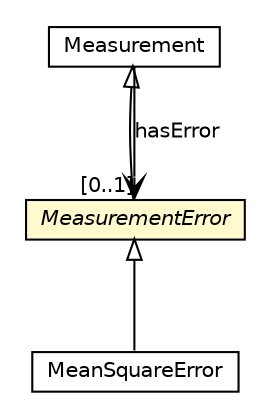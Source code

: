 #!/usr/local/bin/dot
#
# Class diagram 
# Generated by UMLGraph version R5_6-24-gf6e263 (http://www.umlgraph.org/)
#

digraph G {
	edge [fontname="Helvetica",fontsize=10,labelfontname="Helvetica",labelfontsize=10];
	node [fontname="Helvetica",fontsize=10,shape=plaintext];
	nodesep=0.25;
	ranksep=0.5;
	// org.universAAL.ontology.measurement.MeasurementError
	c5635722 [label=<<table title="org.universAAL.ontology.measurement.MeasurementError" border="0" cellborder="1" cellspacing="0" cellpadding="2" port="p" bgcolor="lemonChiffon" href="./MeasurementError.html">
		<tr><td><table border="0" cellspacing="0" cellpadding="1">
<tr><td align="center" balign="center"><font face="Helvetica-Oblique"> MeasurementError </font></td></tr>
		</table></td></tr>
		</table>>, URL="./MeasurementError.html", fontname="Helvetica", fontcolor="black", fontsize=10.0];
	// org.universAAL.ontology.measurement.Measurement
	c5635723 [label=<<table title="org.universAAL.ontology.measurement.Measurement" border="0" cellborder="1" cellspacing="0" cellpadding="2" port="p" href="./Measurement.html">
		<tr><td><table border="0" cellspacing="0" cellpadding="1">
<tr><td align="center" balign="center"> Measurement </td></tr>
		</table></td></tr>
		</table>>, URL="./Measurement.html", fontname="Helvetica", fontcolor="black", fontsize=10.0];
	// org.universAAL.ontology.measurement.MeanSquareError
	c5635725 [label=<<table title="org.universAAL.ontology.measurement.MeanSquareError" border="0" cellborder="1" cellspacing="0" cellpadding="2" port="p" href="./MeanSquareError.html">
		<tr><td><table border="0" cellspacing="0" cellpadding="1">
<tr><td align="center" balign="center"> MeanSquareError </td></tr>
		</table></td></tr>
		</table>>, URL="./MeanSquareError.html", fontname="Helvetica", fontcolor="black", fontsize=10.0];
	//org.universAAL.ontology.measurement.MeasurementError extends org.universAAL.ontology.measurement.Measurement
	c5635723:p -> c5635722:p [dir=back,arrowtail=empty];
	// org.universAAL.ontology.measurement.Measurement NAVASSOC org.universAAL.ontology.measurement.MeasurementError
	c5635723:p -> c5635722:p [taillabel="", label="hasError", headlabel="[0..1]", fontname="Helvetica", fontcolor="black", fontsize=10.0, color="black", arrowhead=open];
	//org.universAAL.ontology.measurement.MeanSquareError extends org.universAAL.ontology.measurement.MeasurementError
	c5635722:p -> c5635725:p [dir=back,arrowtail=empty];
}

